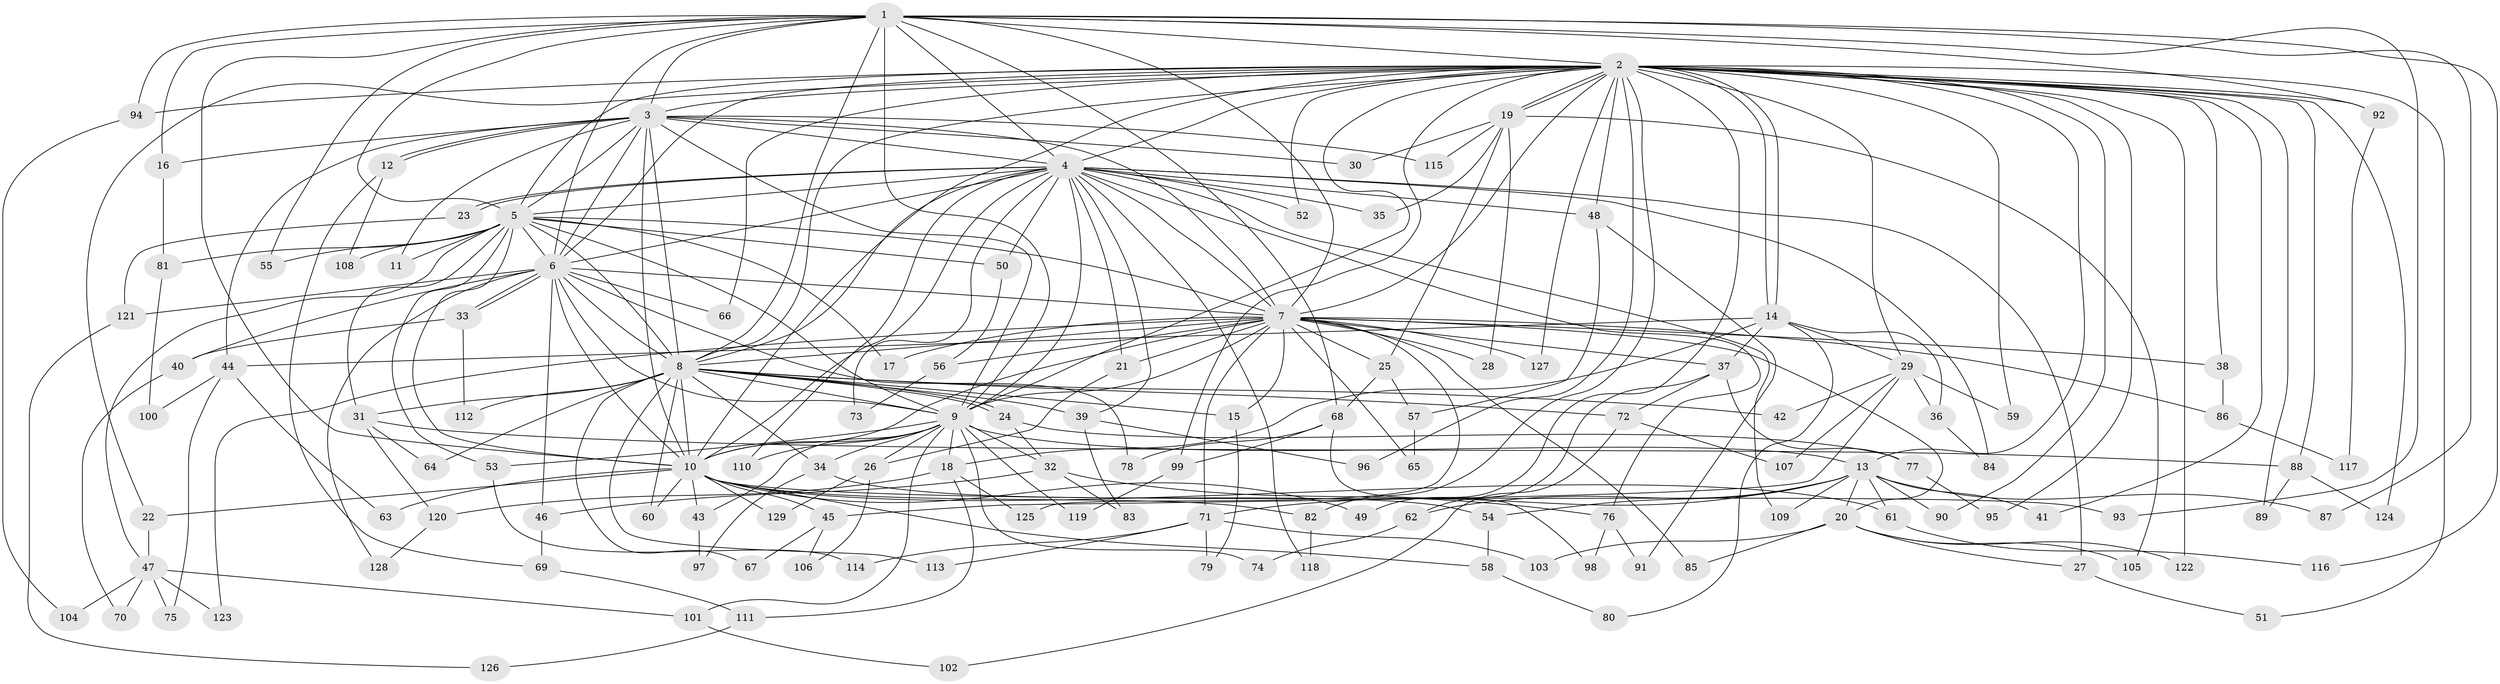 // Generated by graph-tools (version 1.1) at 2025/10/02/27/25 16:10:58]
// undirected, 129 vertices, 283 edges
graph export_dot {
graph [start="1"]
  node [color=gray90,style=filled];
  1;
  2;
  3;
  4;
  5;
  6;
  7;
  8;
  9;
  10;
  11;
  12;
  13;
  14;
  15;
  16;
  17;
  18;
  19;
  20;
  21;
  22;
  23;
  24;
  25;
  26;
  27;
  28;
  29;
  30;
  31;
  32;
  33;
  34;
  35;
  36;
  37;
  38;
  39;
  40;
  41;
  42;
  43;
  44;
  45;
  46;
  47;
  48;
  49;
  50;
  51;
  52;
  53;
  54;
  55;
  56;
  57;
  58;
  59;
  60;
  61;
  62;
  63;
  64;
  65;
  66;
  67;
  68;
  69;
  70;
  71;
  72;
  73;
  74;
  75;
  76;
  77;
  78;
  79;
  80;
  81;
  82;
  83;
  84;
  85;
  86;
  87;
  88;
  89;
  90;
  91;
  92;
  93;
  94;
  95;
  96;
  97;
  98;
  99;
  100;
  101;
  102;
  103;
  104;
  105;
  106;
  107;
  108;
  109;
  110;
  111;
  112;
  113;
  114;
  115;
  116;
  117;
  118;
  119;
  120;
  121;
  122;
  123;
  124;
  125;
  126;
  127;
  128;
  129;
  1 -- 2;
  1 -- 3;
  1 -- 4;
  1 -- 5;
  1 -- 6;
  1 -- 7;
  1 -- 8;
  1 -- 9;
  1 -- 10;
  1 -- 16;
  1 -- 55;
  1 -- 68;
  1 -- 87;
  1 -- 92;
  1 -- 93;
  1 -- 94;
  1 -- 116;
  2 -- 3;
  2 -- 4;
  2 -- 5;
  2 -- 6;
  2 -- 7;
  2 -- 8;
  2 -- 9;
  2 -- 10;
  2 -- 13;
  2 -- 14;
  2 -- 14;
  2 -- 19;
  2 -- 19;
  2 -- 22;
  2 -- 29;
  2 -- 38;
  2 -- 41;
  2 -- 48;
  2 -- 49;
  2 -- 51;
  2 -- 52;
  2 -- 59;
  2 -- 66;
  2 -- 82;
  2 -- 88;
  2 -- 89;
  2 -- 90;
  2 -- 92;
  2 -- 94;
  2 -- 95;
  2 -- 96;
  2 -- 99;
  2 -- 122;
  2 -- 124;
  2 -- 127;
  3 -- 4;
  3 -- 5;
  3 -- 6;
  3 -- 7;
  3 -- 8;
  3 -- 9;
  3 -- 10;
  3 -- 11;
  3 -- 12;
  3 -- 12;
  3 -- 16;
  3 -- 30;
  3 -- 44;
  3 -- 115;
  4 -- 5;
  4 -- 6;
  4 -- 7;
  4 -- 8;
  4 -- 9;
  4 -- 10;
  4 -- 21;
  4 -- 23;
  4 -- 23;
  4 -- 27;
  4 -- 35;
  4 -- 39;
  4 -- 48;
  4 -- 50;
  4 -- 52;
  4 -- 73;
  4 -- 76;
  4 -- 84;
  4 -- 109;
  4 -- 110;
  4 -- 118;
  5 -- 6;
  5 -- 7;
  5 -- 8;
  5 -- 9;
  5 -- 10;
  5 -- 11;
  5 -- 17;
  5 -- 31;
  5 -- 47;
  5 -- 50;
  5 -- 53;
  5 -- 55;
  5 -- 81;
  5 -- 108;
  6 -- 7;
  6 -- 8;
  6 -- 9;
  6 -- 10;
  6 -- 33;
  6 -- 33;
  6 -- 40;
  6 -- 46;
  6 -- 66;
  6 -- 78;
  6 -- 121;
  6 -- 128;
  7 -- 8;
  7 -- 9;
  7 -- 10;
  7 -- 15;
  7 -- 17;
  7 -- 20;
  7 -- 21;
  7 -- 25;
  7 -- 28;
  7 -- 37;
  7 -- 38;
  7 -- 56;
  7 -- 65;
  7 -- 71;
  7 -- 85;
  7 -- 86;
  7 -- 123;
  7 -- 125;
  7 -- 127;
  8 -- 9;
  8 -- 10;
  8 -- 15;
  8 -- 24;
  8 -- 24;
  8 -- 31;
  8 -- 34;
  8 -- 39;
  8 -- 42;
  8 -- 60;
  8 -- 64;
  8 -- 67;
  8 -- 72;
  8 -- 112;
  8 -- 113;
  9 -- 10;
  9 -- 13;
  9 -- 18;
  9 -- 26;
  9 -- 32;
  9 -- 34;
  9 -- 43;
  9 -- 53;
  9 -- 74;
  9 -- 101;
  9 -- 110;
  9 -- 119;
  10 -- 22;
  10 -- 43;
  10 -- 45;
  10 -- 49;
  10 -- 58;
  10 -- 60;
  10 -- 61;
  10 -- 63;
  10 -- 82;
  10 -- 93;
  10 -- 129;
  12 -- 69;
  12 -- 108;
  13 -- 20;
  13 -- 41;
  13 -- 54;
  13 -- 61;
  13 -- 62;
  13 -- 71;
  13 -- 87;
  13 -- 90;
  13 -- 109;
  14 -- 18;
  14 -- 29;
  14 -- 36;
  14 -- 37;
  14 -- 44;
  14 -- 80;
  15 -- 79;
  16 -- 81;
  18 -- 111;
  18 -- 120;
  18 -- 125;
  19 -- 25;
  19 -- 28;
  19 -- 30;
  19 -- 35;
  19 -- 105;
  19 -- 115;
  20 -- 27;
  20 -- 85;
  20 -- 103;
  20 -- 105;
  20 -- 122;
  21 -- 26;
  22 -- 47;
  23 -- 121;
  24 -- 32;
  24 -- 77;
  25 -- 57;
  25 -- 68;
  26 -- 106;
  26 -- 129;
  27 -- 51;
  29 -- 36;
  29 -- 42;
  29 -- 45;
  29 -- 59;
  29 -- 107;
  31 -- 64;
  31 -- 88;
  31 -- 120;
  32 -- 46;
  32 -- 76;
  32 -- 83;
  33 -- 40;
  33 -- 112;
  34 -- 54;
  34 -- 97;
  36 -- 84;
  37 -- 62;
  37 -- 72;
  37 -- 77;
  38 -- 86;
  39 -- 83;
  39 -- 96;
  40 -- 70;
  43 -- 97;
  44 -- 63;
  44 -- 75;
  44 -- 100;
  45 -- 67;
  45 -- 106;
  46 -- 69;
  47 -- 70;
  47 -- 75;
  47 -- 101;
  47 -- 104;
  47 -- 123;
  48 -- 57;
  48 -- 91;
  50 -- 56;
  53 -- 114;
  54 -- 58;
  56 -- 73;
  57 -- 65;
  58 -- 80;
  61 -- 116;
  62 -- 74;
  68 -- 78;
  68 -- 98;
  68 -- 99;
  69 -- 111;
  71 -- 79;
  71 -- 103;
  71 -- 113;
  71 -- 114;
  72 -- 102;
  72 -- 107;
  76 -- 91;
  76 -- 98;
  77 -- 95;
  81 -- 100;
  82 -- 118;
  86 -- 117;
  88 -- 89;
  88 -- 124;
  92 -- 117;
  94 -- 104;
  99 -- 119;
  101 -- 102;
  111 -- 126;
  120 -- 128;
  121 -- 126;
}
